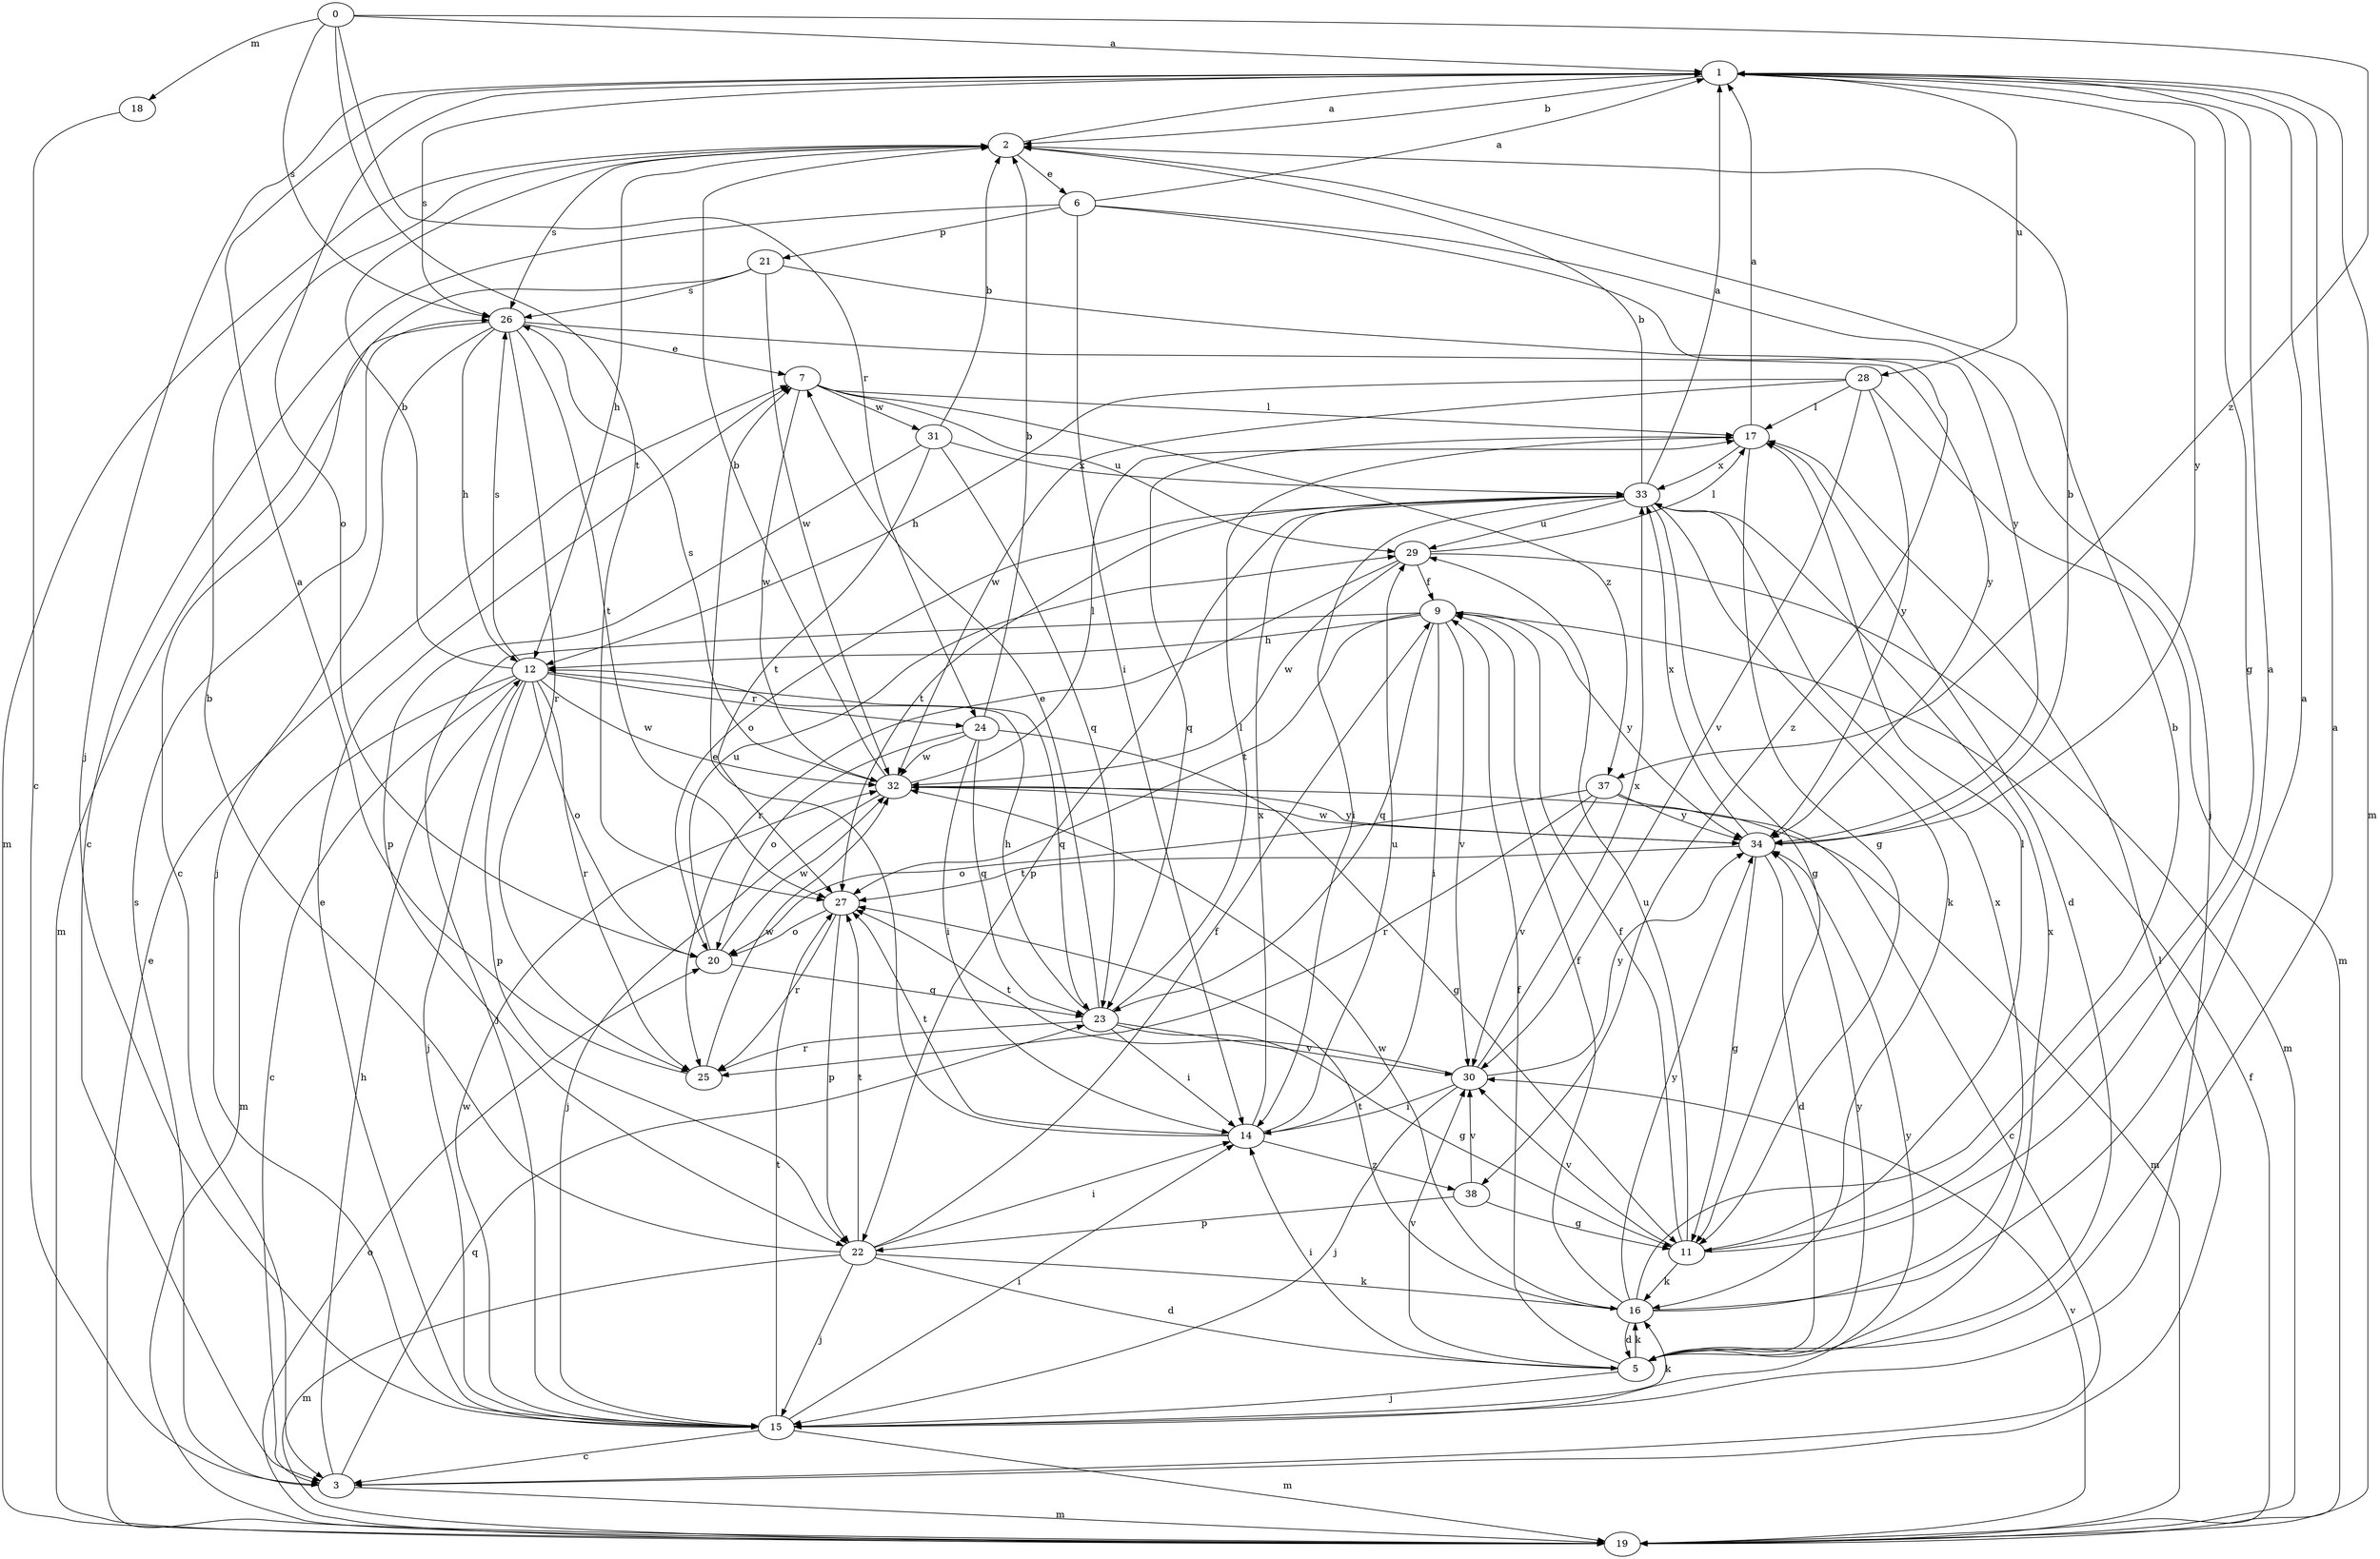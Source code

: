 strict digraph  {
0;
1;
2;
3;
5;
6;
7;
9;
11;
12;
14;
15;
16;
17;
18;
19;
20;
21;
22;
23;
24;
25;
26;
27;
28;
29;
30;
31;
32;
33;
34;
37;
38;
0 -> 1  [label=a];
0 -> 18  [label=m];
0 -> 24  [label=r];
0 -> 26  [label=s];
0 -> 27  [label=t];
0 -> 37  [label=z];
1 -> 2  [label=b];
1 -> 11  [label=g];
1 -> 15  [label=j];
1 -> 19  [label=m];
1 -> 20  [label=o];
1 -> 26  [label=s];
1 -> 28  [label=u];
1 -> 34  [label=y];
2 -> 1  [label=a];
2 -> 6  [label=e];
2 -> 12  [label=h];
2 -> 19  [label=m];
2 -> 26  [label=s];
3 -> 12  [label=h];
3 -> 17  [label=l];
3 -> 19  [label=m];
3 -> 23  [label=q];
3 -> 26  [label=s];
5 -> 1  [label=a];
5 -> 9  [label=f];
5 -> 14  [label=i];
5 -> 15  [label=j];
5 -> 16  [label=k];
5 -> 30  [label=v];
5 -> 33  [label=x];
5 -> 34  [label=y];
6 -> 1  [label=a];
6 -> 3  [label=c];
6 -> 14  [label=i];
6 -> 15  [label=j];
6 -> 21  [label=p];
6 -> 34  [label=y];
7 -> 17  [label=l];
7 -> 29  [label=u];
7 -> 31  [label=w];
7 -> 32  [label=w];
7 -> 37  [label=z];
9 -> 12  [label=h];
9 -> 14  [label=i];
9 -> 15  [label=j];
9 -> 23  [label=q];
9 -> 27  [label=t];
9 -> 30  [label=v];
9 -> 34  [label=y];
11 -> 1  [label=a];
11 -> 9  [label=f];
11 -> 16  [label=k];
11 -> 17  [label=l];
11 -> 29  [label=u];
11 -> 30  [label=v];
12 -> 2  [label=b];
12 -> 3  [label=c];
12 -> 15  [label=j];
12 -> 19  [label=m];
12 -> 20  [label=o];
12 -> 22  [label=p];
12 -> 23  [label=q];
12 -> 24  [label=r];
12 -> 25  [label=r];
12 -> 26  [label=s];
12 -> 32  [label=w];
14 -> 7  [label=e];
14 -> 27  [label=t];
14 -> 29  [label=u];
14 -> 33  [label=x];
14 -> 38  [label=z];
15 -> 3  [label=c];
15 -> 7  [label=e];
15 -> 14  [label=i];
15 -> 16  [label=k];
15 -> 19  [label=m];
15 -> 27  [label=t];
15 -> 32  [label=w];
15 -> 34  [label=y];
16 -> 1  [label=a];
16 -> 2  [label=b];
16 -> 5  [label=d];
16 -> 9  [label=f];
16 -> 27  [label=t];
16 -> 32  [label=w];
16 -> 33  [label=x];
16 -> 34  [label=y];
17 -> 1  [label=a];
17 -> 5  [label=d];
17 -> 11  [label=g];
17 -> 23  [label=q];
17 -> 33  [label=x];
18 -> 3  [label=c];
19 -> 7  [label=e];
19 -> 9  [label=f];
19 -> 20  [label=o];
19 -> 30  [label=v];
20 -> 23  [label=q];
20 -> 29  [label=u];
20 -> 32  [label=w];
21 -> 3  [label=c];
21 -> 26  [label=s];
21 -> 32  [label=w];
21 -> 38  [label=z];
22 -> 2  [label=b];
22 -> 5  [label=d];
22 -> 9  [label=f];
22 -> 14  [label=i];
22 -> 15  [label=j];
22 -> 16  [label=k];
22 -> 19  [label=m];
22 -> 27  [label=t];
23 -> 7  [label=e];
23 -> 11  [label=g];
23 -> 12  [label=h];
23 -> 14  [label=i];
23 -> 17  [label=l];
23 -> 25  [label=r];
23 -> 30  [label=v];
24 -> 2  [label=b];
24 -> 11  [label=g];
24 -> 14  [label=i];
24 -> 20  [label=o];
24 -> 23  [label=q];
24 -> 32  [label=w];
25 -> 1  [label=a];
25 -> 32  [label=w];
26 -> 7  [label=e];
26 -> 12  [label=h];
26 -> 15  [label=j];
26 -> 19  [label=m];
26 -> 25  [label=r];
26 -> 27  [label=t];
26 -> 34  [label=y];
27 -> 20  [label=o];
27 -> 22  [label=p];
27 -> 25  [label=r];
28 -> 12  [label=h];
28 -> 17  [label=l];
28 -> 19  [label=m];
28 -> 30  [label=v];
28 -> 32  [label=w];
28 -> 34  [label=y];
29 -> 9  [label=f];
29 -> 17  [label=l];
29 -> 19  [label=m];
29 -> 25  [label=r];
29 -> 32  [label=w];
30 -> 14  [label=i];
30 -> 15  [label=j];
30 -> 27  [label=t];
30 -> 33  [label=x];
30 -> 34  [label=y];
31 -> 2  [label=b];
31 -> 22  [label=p];
31 -> 23  [label=q];
31 -> 27  [label=t];
31 -> 33  [label=x];
32 -> 2  [label=b];
32 -> 15  [label=j];
32 -> 17  [label=l];
32 -> 19  [label=m];
32 -> 26  [label=s];
32 -> 34  [label=y];
33 -> 1  [label=a];
33 -> 2  [label=b];
33 -> 11  [label=g];
33 -> 14  [label=i];
33 -> 16  [label=k];
33 -> 20  [label=o];
33 -> 22  [label=p];
33 -> 27  [label=t];
33 -> 29  [label=u];
34 -> 2  [label=b];
34 -> 5  [label=d];
34 -> 11  [label=g];
34 -> 27  [label=t];
34 -> 32  [label=w];
34 -> 33  [label=x];
37 -> 3  [label=c];
37 -> 20  [label=o];
37 -> 25  [label=r];
37 -> 30  [label=v];
37 -> 34  [label=y];
38 -> 11  [label=g];
38 -> 22  [label=p];
38 -> 30  [label=v];
}
